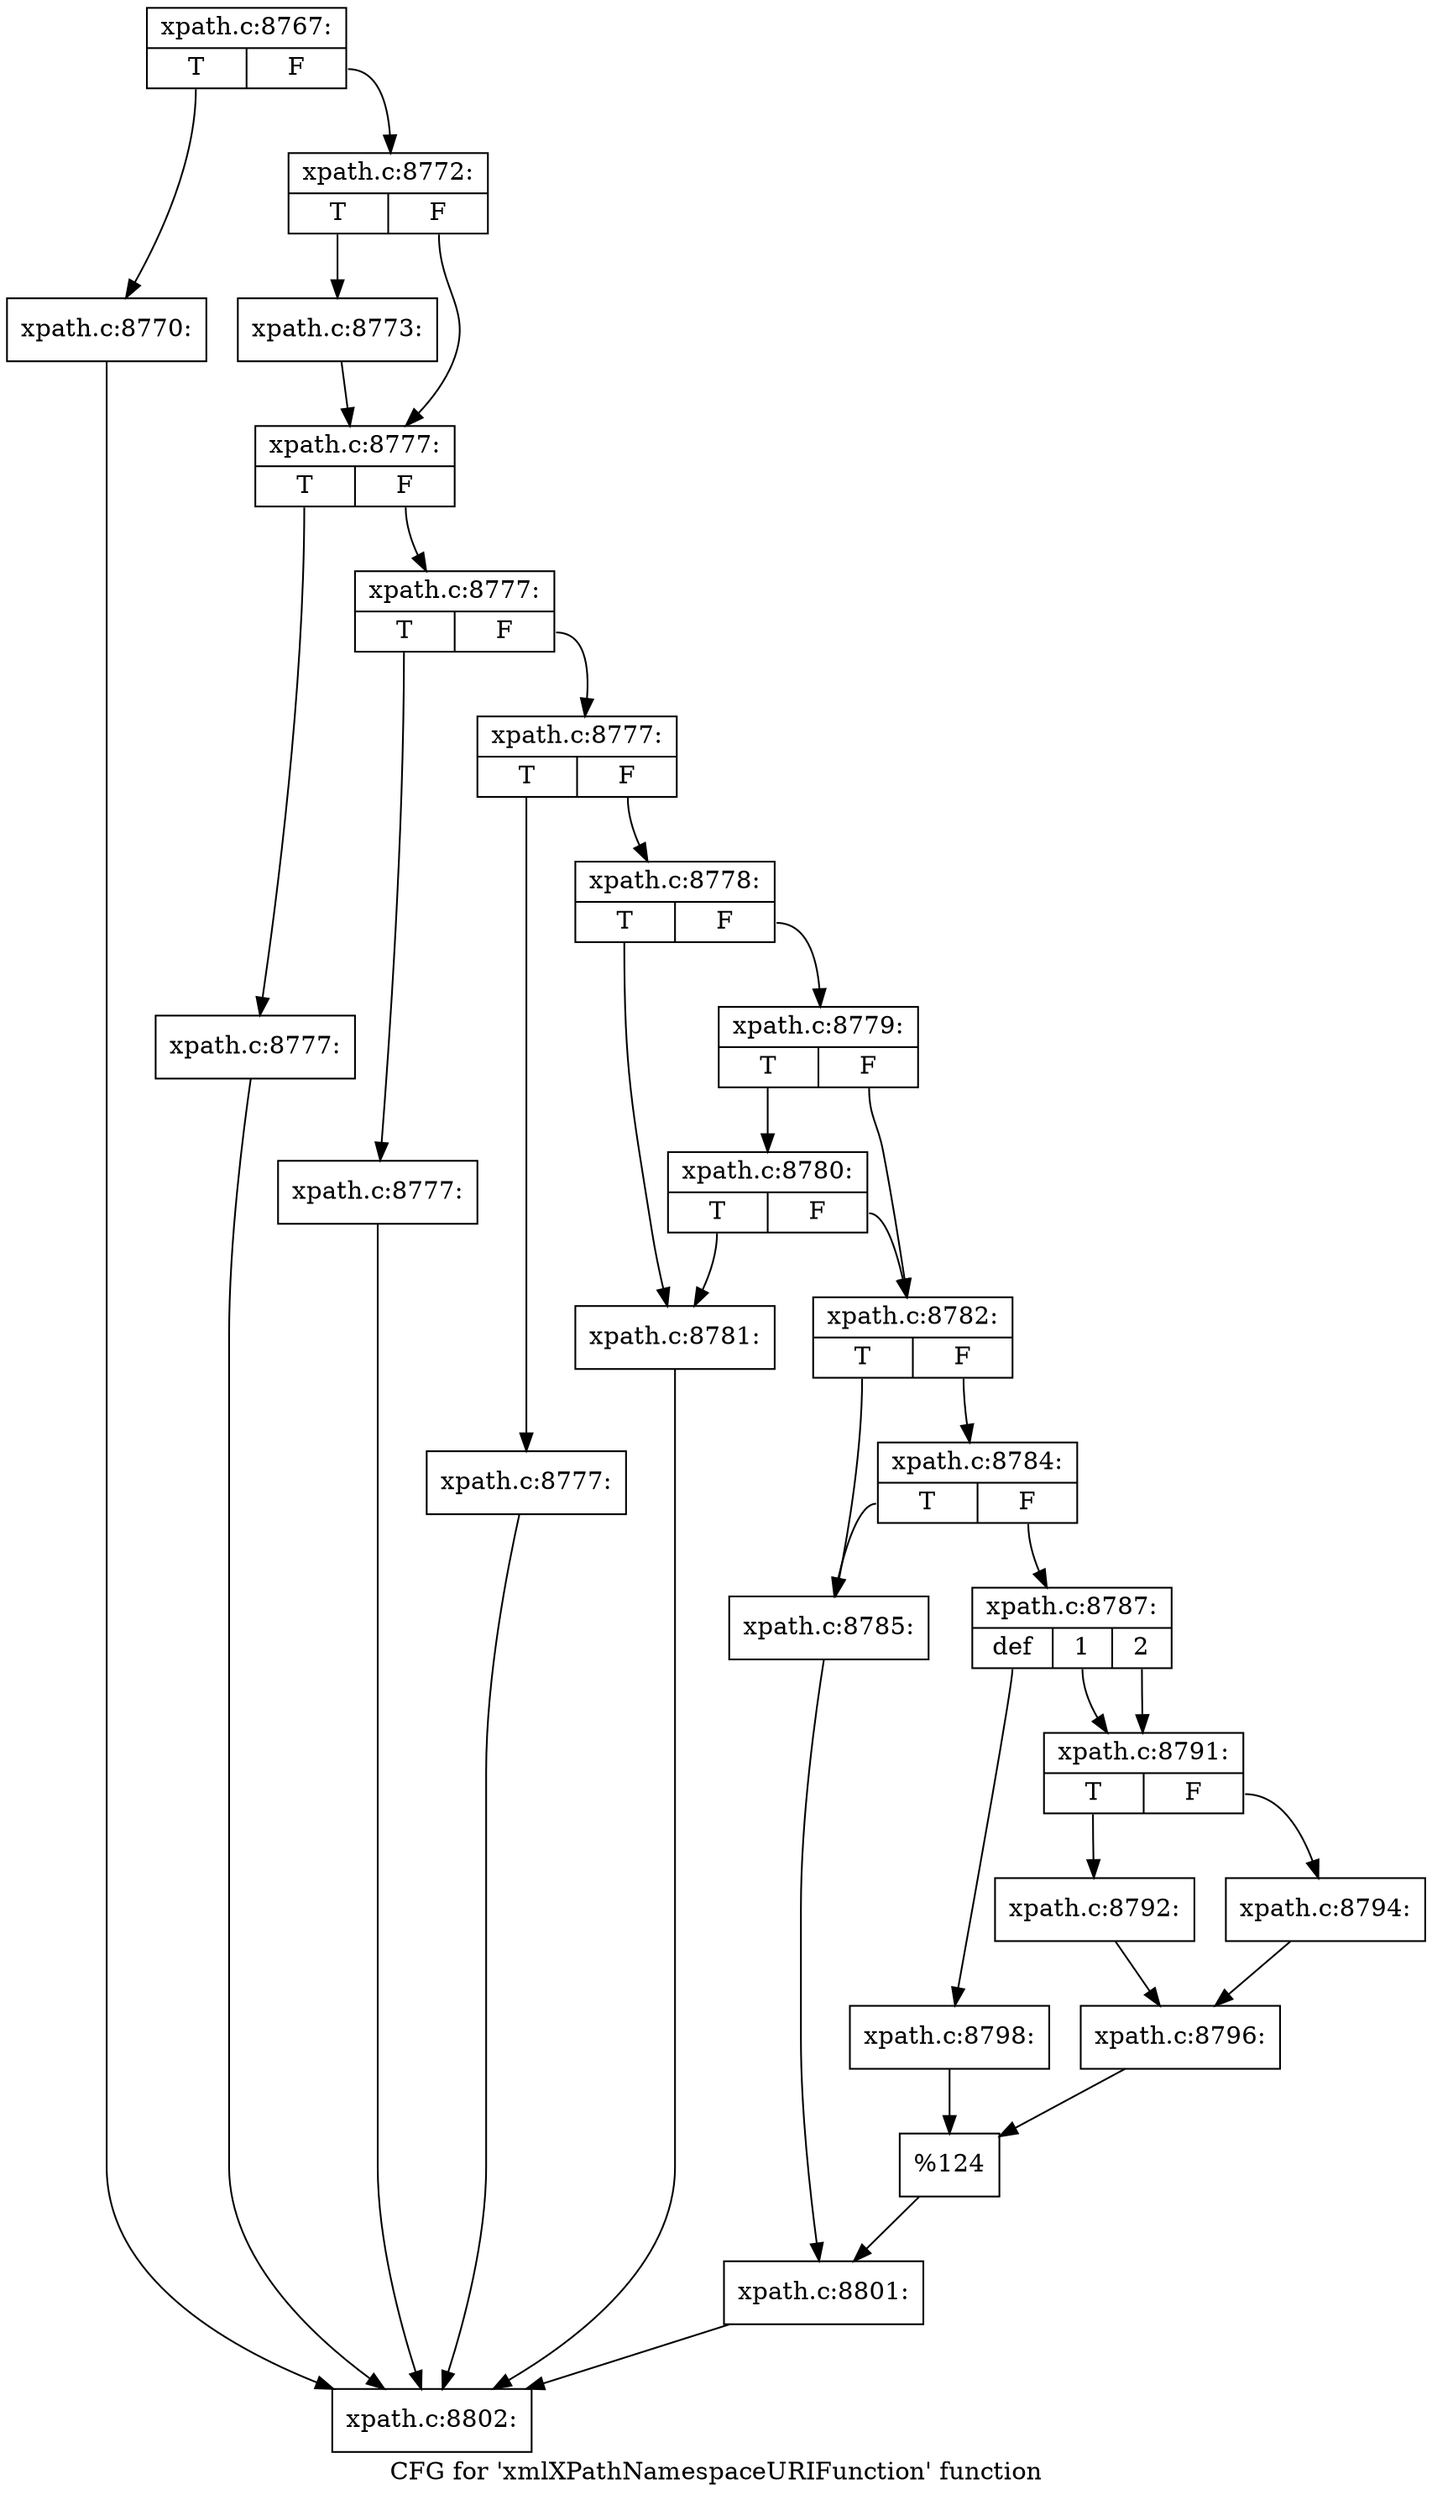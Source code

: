 digraph "CFG for 'xmlXPathNamespaceURIFunction' function" {
	label="CFG for 'xmlXPathNamespaceURIFunction' function";

	Node0x485c700 [shape=record,label="{xpath.c:8767:|{<s0>T|<s1>F}}"];
	Node0x485c700:s0 -> Node0x4a37d00;
	Node0x485c700:s1 -> Node0x4a41e20;
	Node0x4a37d00 [shape=record,label="{xpath.c:8770:}"];
	Node0x4a37d00 -> Node0x4a38030;
	Node0x4a41e20 [shape=record,label="{xpath.c:8772:|{<s0>T|<s1>F}}"];
	Node0x4a41e20:s0 -> Node0x4a42140;
	Node0x4a41e20:s1 -> Node0x4a42190;
	Node0x4a42140 [shape=record,label="{xpath.c:8773:}"];
	Node0x4a42140 -> Node0x4a42190;
	Node0x4a42190 [shape=record,label="{xpath.c:8777:|{<s0>T|<s1>F}}"];
	Node0x4a42190:s0 -> Node0x4a42da0;
	Node0x4a42190:s1 -> Node0x4a42df0;
	Node0x4a42da0 [shape=record,label="{xpath.c:8777:}"];
	Node0x4a42da0 -> Node0x4a38030;
	Node0x4a42df0 [shape=record,label="{xpath.c:8777:|{<s0>T|<s1>F}}"];
	Node0x4a42df0:s0 -> Node0x4a430b0;
	Node0x4a42df0:s1 -> Node0x4a43100;
	Node0x4a430b0 [shape=record,label="{xpath.c:8777:}"];
	Node0x4a430b0 -> Node0x4a38030;
	Node0x4a43100 [shape=record,label="{xpath.c:8777:|{<s0>T|<s1>F}}"];
	Node0x4a43100:s0 -> Node0x4a434d0;
	Node0x4a43100:s1 -> Node0x4a43520;
	Node0x4a434d0 [shape=record,label="{xpath.c:8777:}"];
	Node0x4a434d0 -> Node0x4a38030;
	Node0x4a43520 [shape=record,label="{xpath.c:8778:|{<s0>T|<s1>F}}"];
	Node0x4a43520:s0 -> Node0x4a43c60;
	Node0x4a43520:s1 -> Node0x4a43d00;
	Node0x4a43d00 [shape=record,label="{xpath.c:8779:|{<s0>T|<s1>F}}"];
	Node0x4a43d00:s0 -> Node0x4a44140;
	Node0x4a43d00:s1 -> Node0x4a43cb0;
	Node0x4a44140 [shape=record,label="{xpath.c:8780:|{<s0>T|<s1>F}}"];
	Node0x4a44140:s0 -> Node0x4a43c60;
	Node0x4a44140:s1 -> Node0x4a43cb0;
	Node0x4a43c60 [shape=record,label="{xpath.c:8781:}"];
	Node0x4a43c60 -> Node0x4a38030;
	Node0x4a43cb0 [shape=record,label="{xpath.c:8782:|{<s0>T|<s1>F}}"];
	Node0x4a43cb0:s0 -> Node0x4a44f20;
	Node0x4a43cb0:s1 -> Node0x4a45010;
	Node0x4a45010 [shape=record,label="{xpath.c:8784:|{<s0>T|<s1>F}}"];
	Node0x4a45010:s0 -> Node0x4a44f20;
	Node0x4a45010:s1 -> Node0x4a44fc0;
	Node0x4a44f20 [shape=record,label="{xpath.c:8785:}"];
	Node0x4a44f20 -> Node0x4a44f70;
	Node0x4a44fc0 [shape=record,label="{xpath.c:8787:|{<s0>def|<s1>1|<s2>2}}"];
	Node0x4a44fc0:s0 -> Node0x4a467e0;
	Node0x4a44fc0:s1 -> Node0x4a46b20;
	Node0x4a44fc0:s2 -> Node0x4a46b20;
	Node0x4a46b20 [shape=record,label="{xpath.c:8791:|{<s0>T|<s1>F}}"];
	Node0x4a46b20:s0 -> Node0x4a46c10;
	Node0x4a46b20:s1 -> Node0x4a46cb0;
	Node0x4a46c10 [shape=record,label="{xpath.c:8792:}"];
	Node0x4a46c10 -> Node0x4a46c60;
	Node0x4a46cb0 [shape=record,label="{xpath.c:8794:}"];
	Node0x4a46cb0 -> Node0x4a46c60;
	Node0x4a46c60 [shape=record,label="{xpath.c:8796:}"];
	Node0x4a46c60 -> Node0x4a46190;
	Node0x4a467e0 [shape=record,label="{xpath.c:8798:}"];
	Node0x4a467e0 -> Node0x4a46190;
	Node0x4a46190 [shape=record,label="{%124}"];
	Node0x4a46190 -> Node0x4a44f70;
	Node0x4a44f70 [shape=record,label="{xpath.c:8801:}"];
	Node0x4a44f70 -> Node0x4a38030;
	Node0x4a38030 [shape=record,label="{xpath.c:8802:}"];
}
